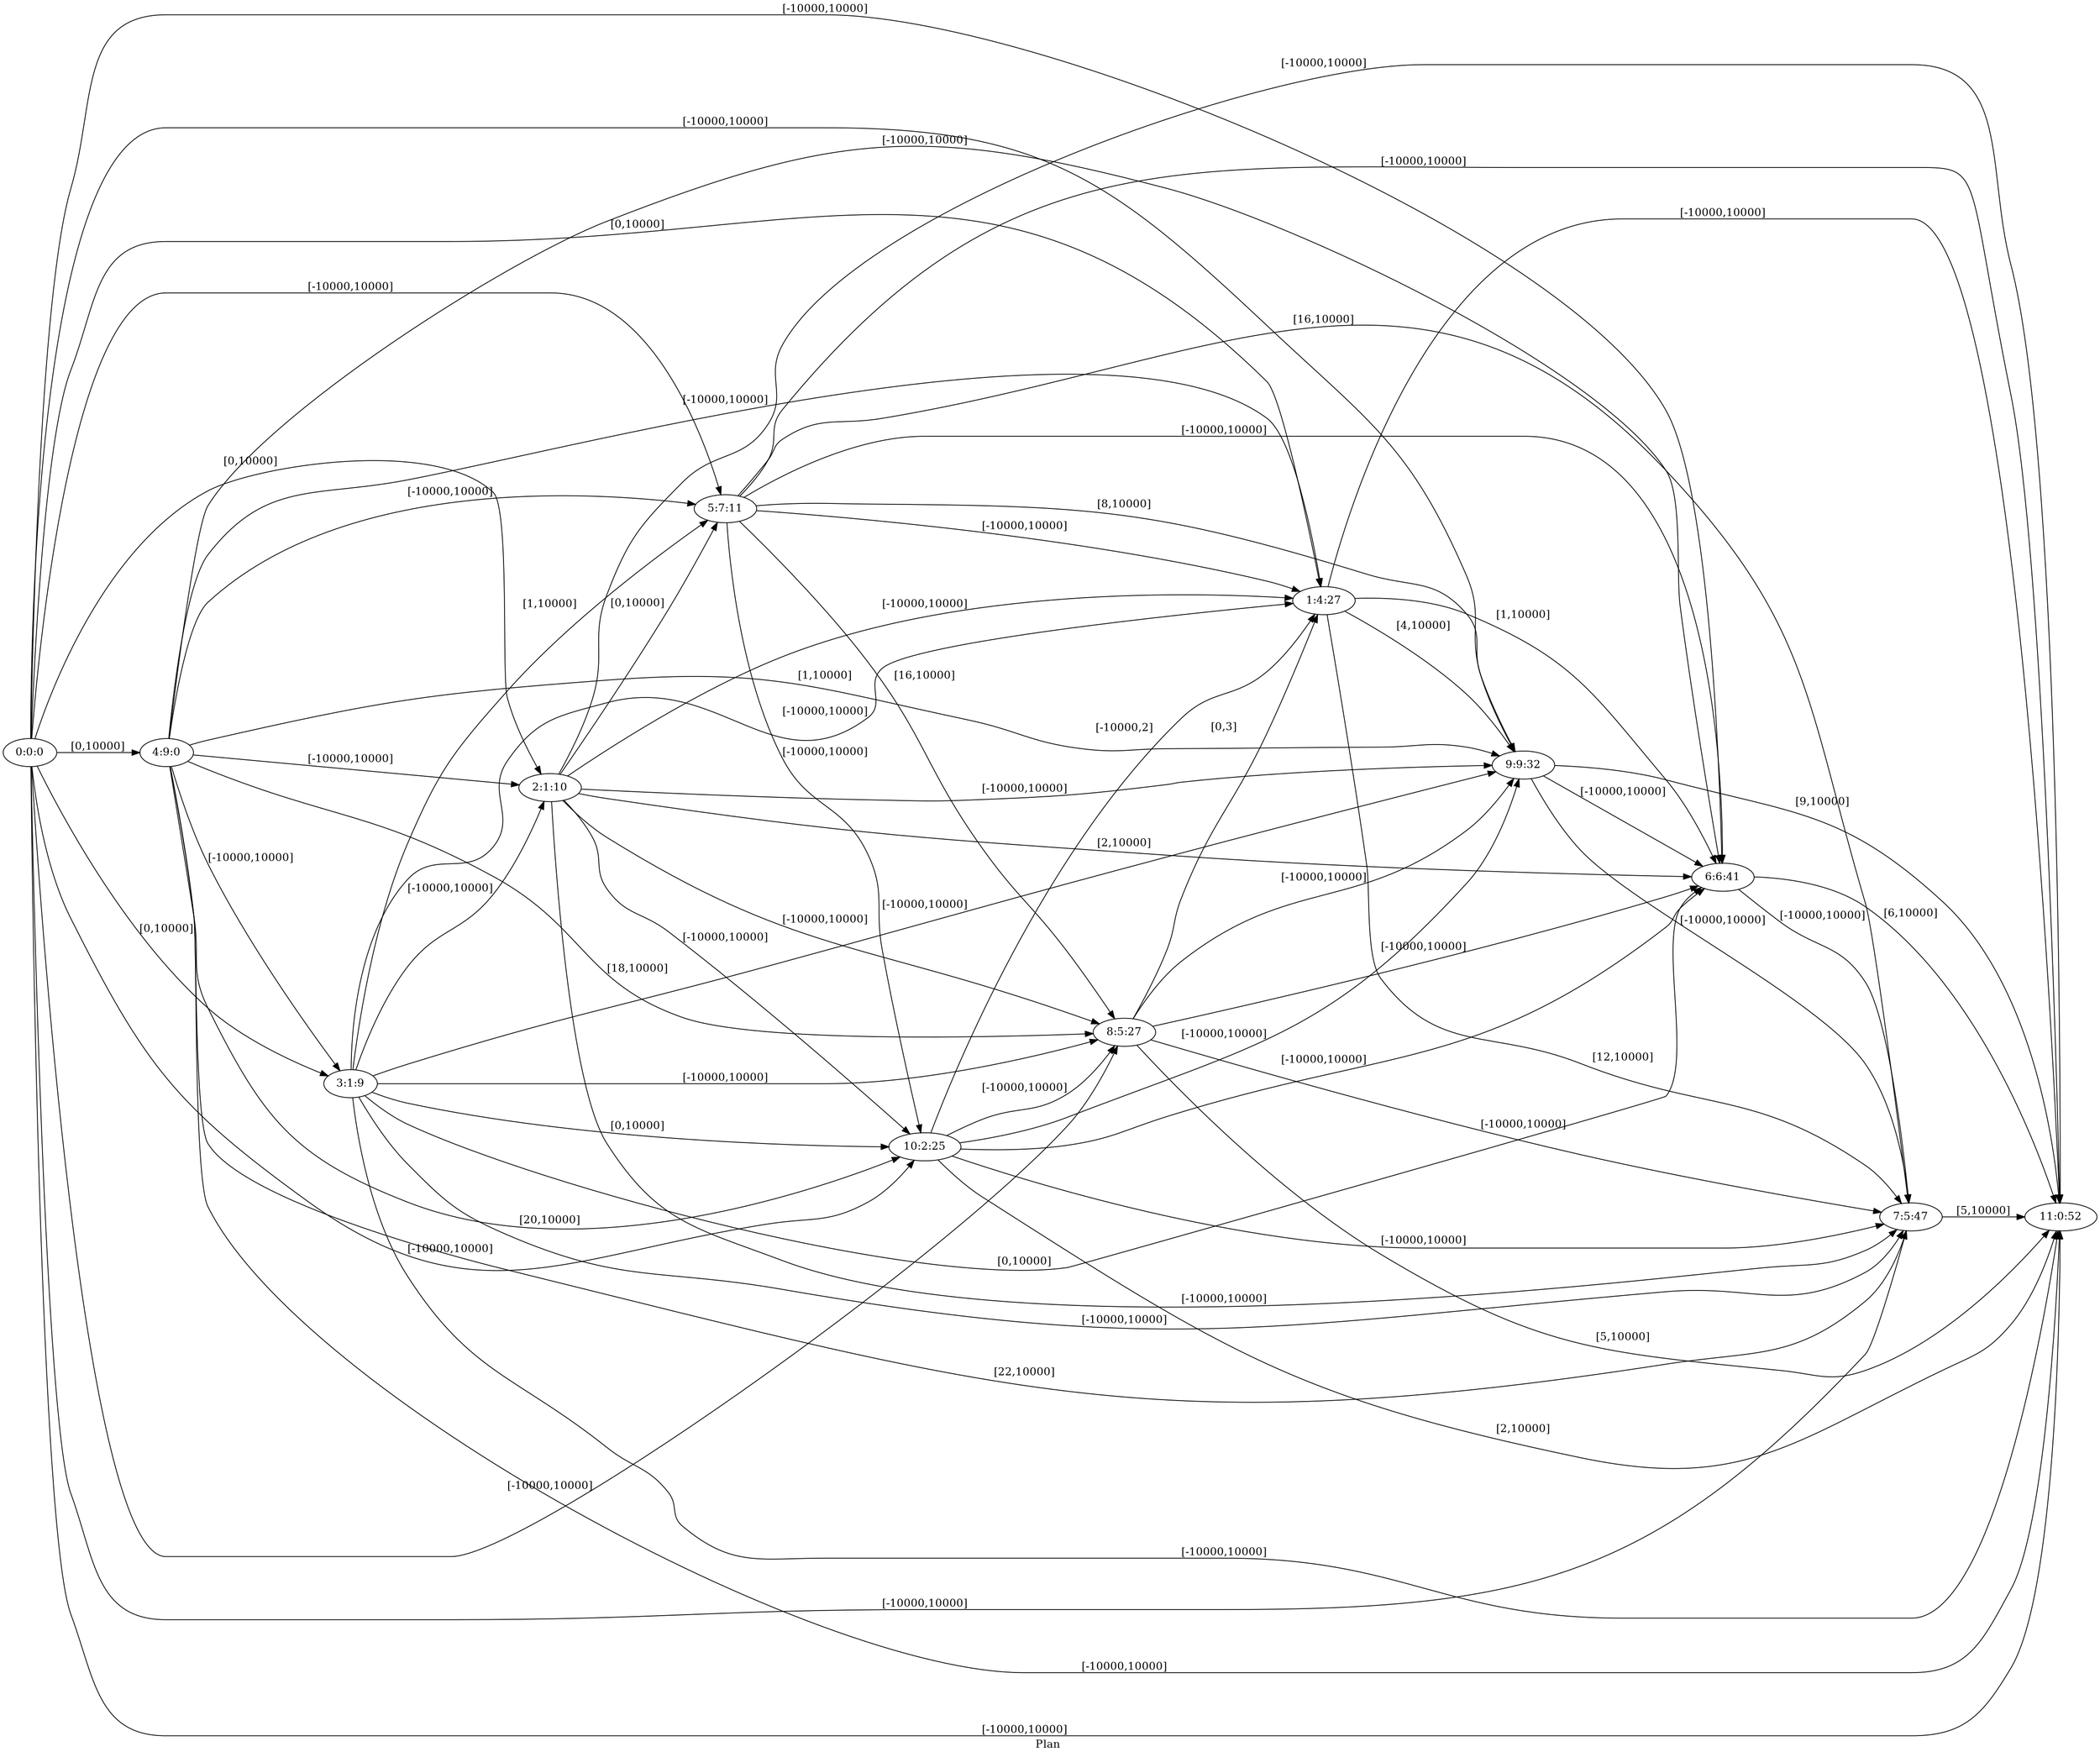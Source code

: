 digraph G {
 rankdir = LR;
 nodesep = .45; 
 size = 30;
label="Plan ";
 fldt = 0.702584;
"0:0:0"->"1:4:27"[ label = "[0,10000]"];
"0:0:0"->"2:1:10"[ label = "[0,10000]"];
"0:0:0"->"3:1:9"[ label = "[0,10000]"];
"0:0:0"->"4:9:0"[ label = "[0,10000]"];
"0:0:0"->"5:7:11"[ label = "[-10000,10000]"];
"0:0:0"->"6:6:41"[ label = "[-10000,10000]"];
"0:0:0"->"7:5:47"[ label = "[-10000,10000]"];
"0:0:0"->"8:5:27"[ label = "[-10000,10000]"];
"0:0:0"->"9:9:32"[ label = "[-10000,10000]"];
"0:0:0"->"10:2:25"[ label = "[-10000,10000]"];
"0:0:0"->"11:0:52"[ label = "[-10000,10000]"];
"1:4:27"->"6:6:41"[ label = "[1,10000]"];
"1:4:27"->"7:5:47"[ label = "[12,10000]"];
"1:4:27"->"9:9:32"[ label = "[4,10000]"];
"1:4:27"->"11:0:52"[ label = "[-10000,10000]"];
"2:1:10"->"1:4:27"[ label = "[-10000,10000]"];
"2:1:10"->"5:7:11"[ label = "[0,10000]"];
"2:1:10"->"6:6:41"[ label = "[2,10000]"];
"2:1:10"->"7:5:47"[ label = "[-10000,10000]"];
"2:1:10"->"8:5:27"[ label = "[-10000,10000]"];
"2:1:10"->"9:9:32"[ label = "[-10000,10000]"];
"2:1:10"->"10:2:25"[ label = "[-10000,10000]"];
"2:1:10"->"11:0:52"[ label = "[-10000,10000]"];
"3:1:9"->"1:4:27"[ label = "[-10000,10000]"];
"3:1:9"->"2:1:10"[ label = "[-10000,10000]"];
"3:1:9"->"5:7:11"[ label = "[1,10000]"];
"3:1:9"->"6:6:41"[ label = "[0,10000]"];
"3:1:9"->"7:5:47"[ label = "[-10000,10000]"];
"3:1:9"->"8:5:27"[ label = "[-10000,10000]"];
"3:1:9"->"9:9:32"[ label = "[-10000,10000]"];
"3:1:9"->"10:2:25"[ label = "[0,10000]"];
"3:1:9"->"11:0:52"[ label = "[-10000,10000]"];
"4:9:0"->"1:4:27"[ label = "[-10000,10000]"];
"4:9:0"->"2:1:10"[ label = "[-10000,10000]"];
"4:9:0"->"3:1:9"[ label = "[-10000,10000]"];
"4:9:0"->"5:7:11"[ label = "[-10000,10000]"];
"4:9:0"->"6:6:41"[ label = "[-10000,10000]"];
"4:9:0"->"7:5:47"[ label = "[22,10000]"];
"4:9:0"->"8:5:27"[ label = "[18,10000]"];
"4:9:0"->"9:9:32"[ label = "[1,10000]"];
"4:9:0"->"10:2:25"[ label = "[20,10000]"];
"4:9:0"->"11:0:52"[ label = "[-10000,10000]"];
"5:7:11"->"1:4:27"[ label = "[-10000,10000]"];
"5:7:11"->"6:6:41"[ label = "[-10000,10000]"];
"5:7:11"->"7:5:47"[ label = "[16,10000]"];
"5:7:11"->"8:5:27"[ label = "[16,10000]"];
"5:7:11"->"9:9:32"[ label = "[8,10000]"];
"5:7:11"->"10:2:25"[ label = "[-10000,10000]"];
"5:7:11"->"11:0:52"[ label = "[-10000,10000]"];
"6:6:41"->"7:5:47"[ label = "[-10000,10000]"];
"6:6:41"->"11:0:52"[ label = "[6,10000]"];
"7:5:47"->"11:0:52"[ label = "[5,10000]"];
"8:5:27"->"1:4:27"[ label = "[0,3]"];
"8:5:27"->"6:6:41"[ label = "[-10000,10000]"];
"8:5:27"->"7:5:47"[ label = "[-10000,10000]"];
"8:5:27"->"9:9:32"[ label = "[-10000,10000]"];
"8:5:27"->"11:0:52"[ label = "[5,10000]"];
"9:9:32"->"6:6:41"[ label = "[-10000,10000]"];
"9:9:32"->"7:5:47"[ label = "[-10000,10000]"];
"9:9:32"->"11:0:52"[ label = "[9,10000]"];
"10:2:25"->"1:4:27"[ label = "[-10000,2]"];
"10:2:25"->"6:6:41"[ label = "[-10000,10000]"];
"10:2:25"->"7:5:47"[ label = "[-10000,10000]"];
"10:2:25"->"8:5:27"[ label = "[-10000,10000]"];
"10:2:25"->"9:9:32"[ label = "[-10000,10000]"];
"10:2:25"->"11:0:52"[ label = "[2,10000]"];
}
